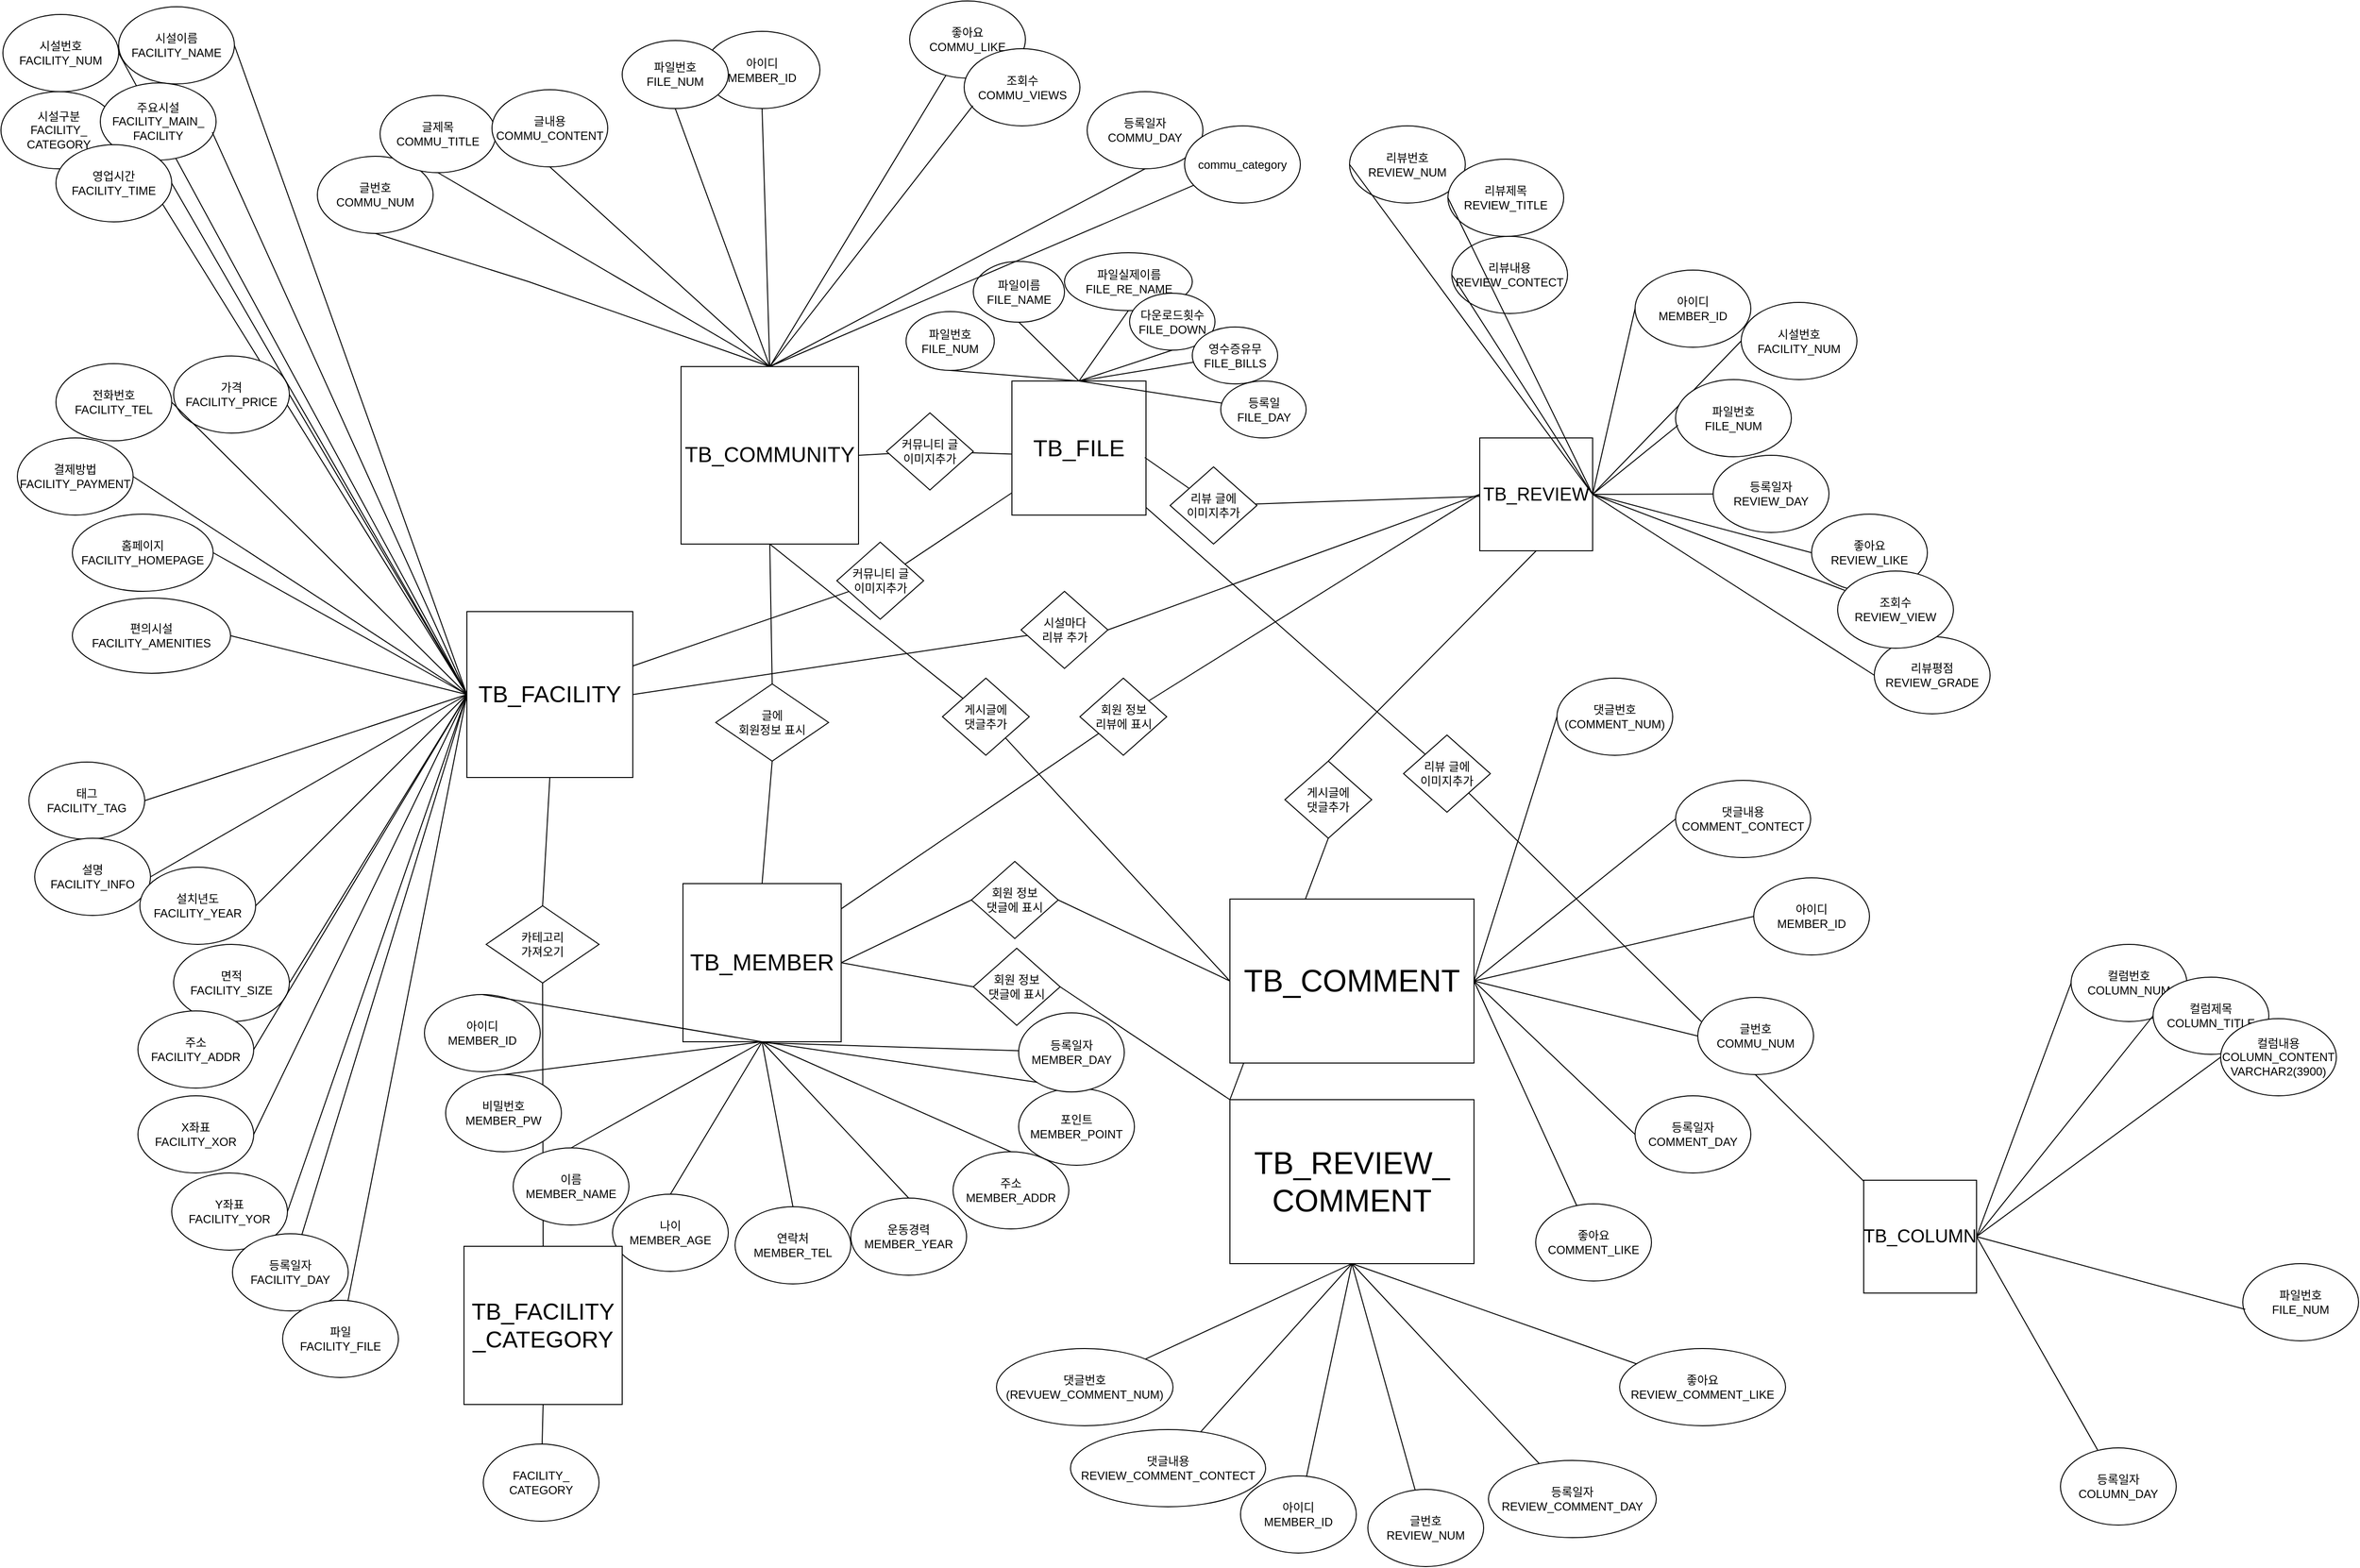 <mxfile version="21.6.6" type="github">
  <diagram id="prtHgNgQTEPvFCAcTncT" name="Page-1">
    <mxGraphModel dx="2395" dy="1837" grid="0" gridSize="10" guides="1" tooltips="1" connect="1" arrows="1" fold="1" page="0" pageScale="1" pageWidth="827" pageHeight="1169" math="0" shadow="0">
      <root>
        <mxCell id="0" />
        <mxCell id="1" parent="0" />
        <mxCell id="ZUS3yhYuRDWJd393ZeMR-37" value="" style="endArrow=none;html=1;rounded=0;exitX=1;exitY=1;exitDx=0;exitDy=0;" edge="1" parent="1" source="ZUS3yhYuRDWJd393ZeMR-35" target="ZUS3yhYuRDWJd393ZeMR-14">
          <mxGeometry width="50" height="50" relative="1" as="geometry">
            <mxPoint x="413" y="-320" as="sourcePoint" />
            <mxPoint x="777" y="-267" as="targetPoint" />
          </mxGeometry>
        </mxCell>
        <mxCell id="ZUS3yhYuRDWJd393ZeMR-9" value="" style="endArrow=none;html=1;rounded=0;exitX=0.5;exitY=0;exitDx=0;exitDy=0;entryX=0.5;entryY=1;entryDx=0;entryDy=0;" edge="1" parent="1" target="ZUS3yhYuRDWJd393ZeMR-8" source="ZUS3yhYuRDWJd393ZeMR-3">
          <mxGeometry width="50" height="50" relative="1" as="geometry">
            <mxPoint x="-441" y="150" as="sourcePoint" />
            <mxPoint x="-556" y="30" as="targetPoint" />
          </mxGeometry>
        </mxCell>
        <mxCell id="ZUS3yhYuRDWJd393ZeMR-12" value="Text" style="edgeLabel;html=1;align=center;verticalAlign=middle;resizable=0;points=[];" vertex="1" connectable="0" parent="ZUS3yhYuRDWJd393ZeMR-9">
          <mxGeometry x="-0.508" y="2" relative="1" as="geometry">
            <mxPoint y="1" as="offset" />
          </mxGeometry>
        </mxCell>
        <mxCell id="vGOoMCBMk2-ikO05M16r-1" value="시설번호&lt;br&gt;FACILITY_NUM" style="ellipse;whiteSpace=wrap;html=1;" parent="1" vertex="1">
          <mxGeometry x="-996" y="-1045" width="120" height="80" as="geometry" />
        </mxCell>
        <mxCell id="vGOoMCBMk2-ikO05M16r-2" value="&lt;font style=&quot;font-size: 24px;&quot;&gt;TB_FACILITY&lt;/font&gt;" style="whiteSpace=wrap;html=1;aspect=fixed;" parent="1" vertex="1">
          <mxGeometry x="-515" y="-426" width="172" height="172" as="geometry" />
        </mxCell>
        <mxCell id="vGOoMCBMk2-ikO05M16r-4" value="" style="endArrow=none;html=1;rounded=0;exitX=1;exitY=0.5;exitDx=0;exitDy=0;entryX=0;entryY=0.5;entryDx=0;entryDy=0;" parent="1" source="vGOoMCBMk2-ikO05M16r-1" target="vGOoMCBMk2-ikO05M16r-2" edge="1">
          <mxGeometry width="50" height="50" relative="1" as="geometry">
            <mxPoint x="-330" y="-360" as="sourcePoint" />
            <mxPoint x="-280" y="-410" as="targetPoint" />
          </mxGeometry>
        </mxCell>
        <mxCell id="vGOoMCBMk2-ikO05M16r-5" value="시설이름&lt;br&gt;FACILITY_NAME" style="ellipse;whiteSpace=wrap;html=1;" parent="1" vertex="1">
          <mxGeometry x="-876" y="-1053" width="120" height="80" as="geometry" />
        </mxCell>
        <mxCell id="vGOoMCBMk2-ikO05M16r-6" value="" style="endArrow=none;html=1;rounded=0;exitX=1;exitY=0.5;exitDx=0;exitDy=0;entryX=0;entryY=0.5;entryDx=0;entryDy=0;" parent="1" source="vGOoMCBMk2-ikO05M16r-5" target="vGOoMCBMk2-ikO05M16r-2" edge="1">
          <mxGeometry width="50" height="50" relative="1" as="geometry">
            <mxPoint x="-560" y="-185" as="sourcePoint" />
            <mxPoint x="-350" y="-205" as="targetPoint" />
          </mxGeometry>
        </mxCell>
        <mxCell id="vGOoMCBMk2-ikO05M16r-7" value="시설구분&lt;br&gt;FACILITY_&lt;br&gt;CATEGORY" style="ellipse;whiteSpace=wrap;html=1;" parent="1" vertex="1">
          <mxGeometry x="-998" y="-965" width="120" height="80" as="geometry" />
        </mxCell>
        <mxCell id="vGOoMCBMk2-ikO05M16r-8" value="" style="endArrow=none;html=1;rounded=0;exitX=1;exitY=0.5;exitDx=0;exitDy=0;entryX=0;entryY=0.5;entryDx=0;entryDy=0;" parent="1" source="vGOoMCBMk2-ikO05M16r-7" target="vGOoMCBMk2-ikO05M16r-2" edge="1">
          <mxGeometry width="50" height="50" relative="1" as="geometry">
            <mxPoint x="-550" y="-105" as="sourcePoint" />
            <mxPoint x="-350" y="-280" as="targetPoint" />
          </mxGeometry>
        </mxCell>
        <mxCell id="vGOoMCBMk2-ikO05M16r-10" value="주요시설&lt;br&gt;FACILITY_MAIN_&lt;br&gt;FACILITY" style="ellipse;whiteSpace=wrap;html=1;" parent="1" vertex="1">
          <mxGeometry x="-895" y="-974" width="120" height="80" as="geometry" />
        </mxCell>
        <mxCell id="vGOoMCBMk2-ikO05M16r-11" value="" style="endArrow=none;html=1;rounded=0;exitX=0.967;exitY=0.638;exitDx=0;exitDy=0;exitPerimeter=0;entryX=0;entryY=0.5;entryDx=0;entryDy=0;" parent="1" source="vGOoMCBMk2-ikO05M16r-10" target="vGOoMCBMk2-ikO05M16r-2" edge="1">
          <mxGeometry width="50" height="50" relative="1" as="geometry">
            <mxPoint x="-690" y="-820" as="sourcePoint" />
            <mxPoint x="-421" y="-181" as="targetPoint" />
          </mxGeometry>
        </mxCell>
        <mxCell id="vGOoMCBMk2-ikO05M16r-20" value="결제방법&lt;br&gt;FACILITY_PAYMENT" style="ellipse;whiteSpace=wrap;html=1;" parent="1" vertex="1">
          <mxGeometry x="-981" y="-606" width="120" height="80" as="geometry" />
        </mxCell>
        <mxCell id="vGOoMCBMk2-ikO05M16r-21" value="가격&lt;br&gt;FACILITY_PRICE" style="ellipse;whiteSpace=wrap;html=1;" parent="1" vertex="1">
          <mxGeometry x="-819" y="-691" width="120" height="80" as="geometry" />
        </mxCell>
        <mxCell id="vGOoMCBMk2-ikO05M16r-22" value="전화번호&lt;br&gt;FACILITY_TEL" style="ellipse;whiteSpace=wrap;html=1;" parent="1" vertex="1">
          <mxGeometry x="-941" y="-683" width="120" height="80" as="geometry" />
        </mxCell>
        <mxCell id="vGOoMCBMk2-ikO05M16r-23" value="영업시간&lt;br&gt;FACILITY_TIME" style="ellipse;whiteSpace=wrap;html=1;" parent="1" vertex="1">
          <mxGeometry x="-941" y="-910" width="120" height="80" as="geometry" />
        </mxCell>
        <mxCell id="vGOoMCBMk2-ikO05M16r-24" value="편의시설&lt;br&gt;FACILITY_AMENITIES" style="ellipse;whiteSpace=wrap;html=1;" parent="1" vertex="1">
          <mxGeometry x="-924" y="-440" width="164" height="78" as="geometry" />
        </mxCell>
        <mxCell id="vGOoMCBMk2-ikO05M16r-25" value="홈페이지&lt;br&gt;FACILITY_HOMEPAGE" style="ellipse;whiteSpace=wrap;html=1;" parent="1" vertex="1">
          <mxGeometry x="-924" y="-527" width="146" height="80" as="geometry" />
        </mxCell>
        <mxCell id="vGOoMCBMk2-ikO05M16r-26" value="태그&lt;br&gt;FACILITY_TAG" style="ellipse;whiteSpace=wrap;html=1;" parent="1" vertex="1">
          <mxGeometry x="-969" y="-270" width="120" height="80" as="geometry" />
        </mxCell>
        <mxCell id="vGOoMCBMk2-ikO05M16r-27" value="설명&lt;br&gt;FACILITY_INFO" style="ellipse;whiteSpace=wrap;html=1;" parent="1" vertex="1">
          <mxGeometry x="-963" y="-191" width="120" height="80" as="geometry" />
        </mxCell>
        <mxCell id="ZeWv8mCZg6Lv4Q8P0mIy-1" value="X좌표&lt;br&gt;FACILITY_XOR" style="ellipse;whiteSpace=wrap;html=1;" parent="1" vertex="1">
          <mxGeometry x="-856" y="76" width="120" height="80" as="geometry" />
        </mxCell>
        <mxCell id="ZeWv8mCZg6Lv4Q8P0mIy-2" value="설치년도&lt;br&gt;FACILITY_YEAR" style="ellipse;whiteSpace=wrap;html=1;" parent="1" vertex="1">
          <mxGeometry x="-854" y="-161" width="120" height="80" as="geometry" />
        </mxCell>
        <mxCell id="ZeWv8mCZg6Lv4Q8P0mIy-3" value="면적&lt;br&gt;FACILITY_SIZE" style="ellipse;whiteSpace=wrap;html=1;" parent="1" vertex="1">
          <mxGeometry x="-819" y="-81" width="120" height="80" as="geometry" />
        </mxCell>
        <mxCell id="ZeWv8mCZg6Lv4Q8P0mIy-4" value="주소&lt;br&gt;FACILITY_ADDR" style="ellipse;whiteSpace=wrap;html=1;" parent="1" vertex="1">
          <mxGeometry x="-856" y="-12" width="120" height="80" as="geometry" />
        </mxCell>
        <mxCell id="ZeWv8mCZg6Lv4Q8P0mIy-5" value="Y좌표&lt;br&gt;FACILITY_YOR" style="ellipse;whiteSpace=wrap;html=1;" parent="1" vertex="1">
          <mxGeometry x="-821" y="156" width="120" height="80" as="geometry" />
        </mxCell>
        <mxCell id="ZeWv8mCZg6Lv4Q8P0mIy-8" value="" style="endArrow=none;html=1;rounded=0;exitX=1;exitY=0.5;exitDx=0;exitDy=0;entryX=0;entryY=0.5;entryDx=0;entryDy=0;" parent="1" source="vGOoMCBMk2-ikO05M16r-20" target="vGOoMCBMk2-ikO05M16r-2" edge="1">
          <mxGeometry width="50" height="50" relative="1" as="geometry">
            <mxPoint x="-800" y="-394.5" as="sourcePoint" />
            <mxPoint x="-456" y="134.5" as="targetPoint" />
          </mxGeometry>
        </mxCell>
        <mxCell id="ZeWv8mCZg6Lv4Q8P0mIy-9" value="" style="endArrow=none;html=1;rounded=0;exitX=1;exitY=0.5;exitDx=0;exitDy=0;entryX=0;entryY=0.5;entryDx=0;entryDy=0;" parent="1" source="vGOoMCBMk2-ikO05M16r-21" target="vGOoMCBMk2-ikO05M16r-2" edge="1">
          <mxGeometry width="50" height="50" relative="1" as="geometry">
            <mxPoint x="-1060" y="-520" as="sourcePoint" />
            <mxPoint x="-720" y="120" as="targetPoint" />
          </mxGeometry>
        </mxCell>
        <mxCell id="ZeWv8mCZg6Lv4Q8P0mIy-10" value="" style="endArrow=none;html=1;rounded=0;exitX=1;exitY=0.5;exitDx=0;exitDy=0;entryX=0;entryY=0.5;entryDx=0;entryDy=0;" parent="1" source="vGOoMCBMk2-ikO05M16r-22" target="vGOoMCBMk2-ikO05M16r-2" edge="1">
          <mxGeometry width="50" height="50" relative="1" as="geometry">
            <mxPoint x="-640" y="-665" as="sourcePoint" />
            <mxPoint x="-326.04" y="-30" as="targetPoint" />
          </mxGeometry>
        </mxCell>
        <mxCell id="ZeWv8mCZg6Lv4Q8P0mIy-11" value="" style="endArrow=none;html=1;rounded=0;exitX=1;exitY=0.5;exitDx=0;exitDy=0;entryX=0;entryY=0.5;entryDx=0;entryDy=0;" parent="1" source="vGOoMCBMk2-ikO05M16r-23" target="vGOoMCBMk2-ikO05M16r-2" edge="1">
          <mxGeometry width="50" height="50" relative="1" as="geometry">
            <mxPoint x="-716.04" y="-860" as="sourcePoint" />
            <mxPoint x="-376.04" y="-30" as="targetPoint" />
          </mxGeometry>
        </mxCell>
        <mxCell id="ZeWv8mCZg6Lv4Q8P0mIy-12" value="" style="endArrow=none;html=1;rounded=0;exitX=1;exitY=0.5;exitDx=0;exitDy=0;entryX=0;entryY=0.5;entryDx=0;entryDy=0;" parent="1" source="vGOoMCBMk2-ikO05M16r-26" target="vGOoMCBMk2-ikO05M16r-2" edge="1">
          <mxGeometry width="50" height="50" relative="1" as="geometry">
            <mxPoint x="-700" y="-200" as="sourcePoint" />
            <mxPoint x="-360" y="240" as="targetPoint" />
          </mxGeometry>
        </mxCell>
        <mxCell id="ZeWv8mCZg6Lv4Q8P0mIy-13" value="" style="endArrow=none;html=1;rounded=0;exitX=1;exitY=0.5;exitDx=0;exitDy=0;entryX=0;entryY=0.5;entryDx=0;entryDy=0;" parent="1" source="vGOoMCBMk2-ikO05M16r-24" target="vGOoMCBMk2-ikO05M16r-2" edge="1">
          <mxGeometry width="50" height="50" relative="1" as="geometry">
            <mxPoint x="-680.04" y="-370.04" as="sourcePoint" />
            <mxPoint x="-336.04" y="158.96" as="targetPoint" />
          </mxGeometry>
        </mxCell>
        <mxCell id="ZeWv8mCZg6Lv4Q8P0mIy-14" value="" style="endArrow=none;html=1;rounded=0;entryX=0;entryY=0.5;entryDx=0;entryDy=0;exitX=1;exitY=0.5;exitDx=0;exitDy=0;" parent="1" source="vGOoMCBMk2-ikO05M16r-25" target="vGOoMCBMk2-ikO05M16r-2" edge="1">
          <mxGeometry width="50" height="50" relative="1" as="geometry">
            <mxPoint x="-670" y="-220" as="sourcePoint" />
            <mxPoint x="-370" y="110.0" as="targetPoint" />
          </mxGeometry>
        </mxCell>
        <mxCell id="ZeWv8mCZg6Lv4Q8P0mIy-15" value="" style="endArrow=none;html=1;rounded=0;exitX=1;exitY=0.5;exitDx=0;exitDy=0;entryX=0;entryY=0.5;entryDx=0;entryDy=0;" parent="1" source="vGOoMCBMk2-ikO05M16r-27" target="vGOoMCBMk2-ikO05M16r-2" edge="1">
          <mxGeometry width="50" height="50" relative="1" as="geometry">
            <mxPoint x="-676.04" y="-91.04" as="sourcePoint" />
            <mxPoint x="-336.04" y="158.96" as="targetPoint" />
          </mxGeometry>
        </mxCell>
        <mxCell id="ZeWv8mCZg6Lv4Q8P0mIy-16" value="" style="endArrow=none;html=1;rounded=0;exitX=1;exitY=0.5;exitDx=0;exitDy=0;entryX=0;entryY=0.5;entryDx=0;entryDy=0;" parent="1" source="ZeWv8mCZg6Lv4Q8P0mIy-2" target="vGOoMCBMk2-ikO05M16r-2" edge="1">
          <mxGeometry width="50" height="50" relative="1" as="geometry">
            <mxPoint x="-690" y="80.0" as="sourcePoint" />
            <mxPoint x="-350" y="230.0" as="targetPoint" />
          </mxGeometry>
        </mxCell>
        <mxCell id="ZeWv8mCZg6Lv4Q8P0mIy-26" value="" style="endArrow=none;html=1;rounded=0;entryX=0;entryY=0.5;entryDx=0;entryDy=0;exitX=1;exitY=0.5;exitDx=0;exitDy=0;" parent="1" source="ZeWv8mCZg6Lv4Q8P0mIy-4" target="vGOoMCBMk2-ikO05M16r-2" edge="1">
          <mxGeometry width="50" height="50" relative="1" as="geometry">
            <mxPoint x="-590" y="240" as="sourcePoint" />
            <mxPoint x="-340" y="190" as="targetPoint" />
          </mxGeometry>
        </mxCell>
        <mxCell id="ZeWv8mCZg6Lv4Q8P0mIy-27" value="" style="endArrow=none;html=1;rounded=0;exitX=1;exitY=0.5;exitDx=0;exitDy=0;entryX=0;entryY=0.5;entryDx=0;entryDy=0;" parent="1" source="ZeWv8mCZg6Lv4Q8P0mIy-1" target="vGOoMCBMk2-ikO05M16r-2" edge="1">
          <mxGeometry width="50" height="50" relative="1" as="geometry">
            <mxPoint x="-700" y="330" as="sourcePoint" />
            <mxPoint x="-360" y="180" as="targetPoint" />
          </mxGeometry>
        </mxCell>
        <mxCell id="ZeWv8mCZg6Lv4Q8P0mIy-28" value="" style="endArrow=none;html=1;rounded=0;exitX=1;exitY=0.5;exitDx=0;exitDy=0;entryX=0;entryY=0.5;entryDx=0;entryDy=0;" parent="1" source="ZeWv8mCZg6Lv4Q8P0mIy-5" target="vGOoMCBMk2-ikO05M16r-2" edge="1">
          <mxGeometry width="50" height="50" relative="1" as="geometry">
            <mxPoint x="-670" y="420" as="sourcePoint" />
            <mxPoint x="-330" y="170" as="targetPoint" />
          </mxGeometry>
        </mxCell>
        <mxCell id="ZeWv8mCZg6Lv4Q8P0mIy-29" value="" style="endArrow=none;html=1;rounded=0;entryX=0;entryY=0.5;entryDx=0;entryDy=0;" parent="1" source="0XN0bGpw1SQbyP5nLZHO-1" target="vGOoMCBMk2-ikO05M16r-2" edge="1">
          <mxGeometry width="50" height="50" relative="1" as="geometry">
            <mxPoint x="-657.0" y="256" as="sourcePoint" />
            <mxPoint x="-340" y="-280" as="targetPoint" />
          </mxGeometry>
        </mxCell>
        <mxCell id="ZeWv8mCZg6Lv4Q8P0mIy-30" value="" style="endArrow=none;html=1;rounded=0;exitX=1;exitY=0.5;exitDx=0;exitDy=0;entryX=0;entryY=0.5;entryDx=0;entryDy=0;" parent="1" source="ZeWv8mCZg6Lv4Q8P0mIy-3" target="vGOoMCBMk2-ikO05M16r-2" edge="1">
          <mxGeometry width="50" height="50" relative="1" as="geometry">
            <mxPoint x="-690" y="150" as="sourcePoint" />
            <mxPoint x="-330" y="150" as="targetPoint" />
          </mxGeometry>
        </mxCell>
        <mxCell id="ZeWv8mCZg6Lv4Q8P0mIy-36" value="&lt;font style=&quot;font-size: 19px;&quot;&gt;TB_REVIEW&lt;/font&gt;" style="whiteSpace=wrap;html=1;aspect=fixed;" parent="1" vertex="1">
          <mxGeometry x="535" y="-606" width="117" height="117" as="geometry" />
        </mxCell>
        <mxCell id="ZeWv8mCZg6Lv4Q8P0mIy-82" value="리뷰번호&lt;br&gt;REVIEW_NUM" style="ellipse;whiteSpace=wrap;html=1;" parent="1" vertex="1">
          <mxGeometry x="400" y="-929.5" width="120" height="80" as="geometry" />
        </mxCell>
        <mxCell id="ZeWv8mCZg6Lv4Q8P0mIy-83" value="시설번호&lt;br&gt;FACILITY_NUM" style="ellipse;whiteSpace=wrap;html=1;" parent="1" vertex="1">
          <mxGeometry x="806" y="-746.5" width="120" height="80" as="geometry" />
        </mxCell>
        <mxCell id="ZeWv8mCZg6Lv4Q8P0mIy-84" value="리뷰제목&lt;br&gt;REVIEW_TITLE" style="ellipse;whiteSpace=wrap;html=1;" parent="1" vertex="1">
          <mxGeometry x="502" y="-895" width="120" height="80" as="geometry" />
        </mxCell>
        <mxCell id="ZeWv8mCZg6Lv4Q8P0mIy-85" value="리뷰내용&lt;br&gt;REVIEW_CONTECT" style="ellipse;whiteSpace=wrap;html=1;" parent="1" vertex="1">
          <mxGeometry x="506" y="-815" width="120" height="80" as="geometry" />
        </mxCell>
        <mxCell id="ZeWv8mCZg6Lv4Q8P0mIy-86" value="아이디&lt;br&gt;MEMBER_ID" style="ellipse;whiteSpace=wrap;html=1;" parent="1" vertex="1">
          <mxGeometry x="696" y="-780" width="120" height="80" as="geometry" />
        </mxCell>
        <mxCell id="ZeWv8mCZg6Lv4Q8P0mIy-88" value="" style="endArrow=none;html=1;rounded=0;entryX=0;entryY=0.5;entryDx=0;entryDy=0;exitX=1;exitY=0.5;exitDx=0;exitDy=0;" parent="1" source="ZeWv8mCZg6Lv4Q8P0mIy-36" target="ZeWv8mCZg6Lv4Q8P0mIy-82" edge="1">
          <mxGeometry width="50" height="50" relative="1" as="geometry">
            <mxPoint x="30" y="-100" as="sourcePoint" />
            <mxPoint x="80" y="-150" as="targetPoint" />
          </mxGeometry>
        </mxCell>
        <mxCell id="ZeWv8mCZg6Lv4Q8P0mIy-89" value="" style="endArrow=none;html=1;rounded=0;entryX=0;entryY=0.5;entryDx=0;entryDy=0;exitX=1;exitY=0.5;exitDx=0;exitDy=0;" parent="1" source="ZeWv8mCZg6Lv4Q8P0mIy-36" target="ZeWv8mCZg6Lv4Q8P0mIy-83" edge="1">
          <mxGeometry width="50" height="50" relative="1" as="geometry">
            <mxPoint x="100" y="-160" as="sourcePoint" />
            <mxPoint x="150" y="-210" as="targetPoint" />
          </mxGeometry>
        </mxCell>
        <mxCell id="ZeWv8mCZg6Lv4Q8P0mIy-90" value="" style="endArrow=none;html=1;rounded=0;entryX=0;entryY=0.5;entryDx=0;entryDy=0;exitX=1;exitY=0.5;exitDx=0;exitDy=0;" parent="1" source="ZeWv8mCZg6Lv4Q8P0mIy-36" target="ZeWv8mCZg6Lv4Q8P0mIy-84" edge="1">
          <mxGeometry width="50" height="50" relative="1" as="geometry">
            <mxPoint x="170" y="-90" as="sourcePoint" />
            <mxPoint x="220" y="-140" as="targetPoint" />
          </mxGeometry>
        </mxCell>
        <mxCell id="ZeWv8mCZg6Lv4Q8P0mIy-91" value="" style="endArrow=none;html=1;rounded=0;exitX=1;exitY=0.5;exitDx=0;exitDy=0;entryX=0;entryY=0.5;entryDx=0;entryDy=0;" parent="1" source="ZeWv8mCZg6Lv4Q8P0mIy-36" target="ZeWv8mCZg6Lv4Q8P0mIy-85" edge="1">
          <mxGeometry width="50" height="50" relative="1" as="geometry">
            <mxPoint x="200" y="-350" as="sourcePoint" />
            <mxPoint x="250" y="-400" as="targetPoint" />
          </mxGeometry>
        </mxCell>
        <mxCell id="ZeWv8mCZg6Lv4Q8P0mIy-94" value="" style="endArrow=none;html=1;rounded=0;entryX=0;entryY=0.5;entryDx=0;entryDy=0;exitX=1;exitY=0.5;exitDx=0;exitDy=0;" parent="1" source="ZeWv8mCZg6Lv4Q8P0mIy-36" target="ZeWv8mCZg6Lv4Q8P0mIy-86" edge="1">
          <mxGeometry width="50" height="50" relative="1" as="geometry">
            <mxPoint x="130" y="-160" as="sourcePoint" />
            <mxPoint x="310" y="-490" as="targetPoint" />
          </mxGeometry>
        </mxCell>
        <mxCell id="ZeWv8mCZg6Lv4Q8P0mIy-95" value="&lt;font style=&quot;font-size: 24px;&quot;&gt;TB_MEMBER&lt;/font&gt;" style="whiteSpace=wrap;html=1;aspect=fixed;" parent="1" vertex="1">
          <mxGeometry x="-291" y="-144" width="164" height="164" as="geometry" />
        </mxCell>
        <mxCell id="ZeWv8mCZg6Lv4Q8P0mIy-97" value="아이디&lt;br&gt;MEMBER_ID" style="ellipse;whiteSpace=wrap;html=1;" parent="1" vertex="1">
          <mxGeometry x="-559" y="-29" width="120" height="80" as="geometry" />
        </mxCell>
        <mxCell id="ZeWv8mCZg6Lv4Q8P0mIy-98" value="" style="endArrow=none;html=1;rounded=0;entryX=0.5;entryY=1;entryDx=0;entryDy=0;exitX=0.5;exitY=0;exitDx=0;exitDy=0;" parent="1" source="ZeWv8mCZg6Lv4Q8P0mIy-97" target="ZeWv8mCZg6Lv4Q8P0mIy-95" edge="1">
          <mxGeometry width="50" height="50" relative="1" as="geometry">
            <mxPoint x="-210" y="50" as="sourcePoint" />
            <mxPoint x="-160" as="targetPoint" />
          </mxGeometry>
        </mxCell>
        <mxCell id="ZeWv8mCZg6Lv4Q8P0mIy-99" value="비밀번호&lt;br&gt;MEMBER_PW" style="ellipse;whiteSpace=wrap;html=1;" parent="1" vertex="1">
          <mxGeometry x="-537" y="54" width="120" height="80" as="geometry" />
        </mxCell>
        <mxCell id="ZeWv8mCZg6Lv4Q8P0mIy-100" value="" style="endArrow=none;html=1;rounded=0;exitX=0.5;exitY=0;exitDx=0;exitDy=0;entryX=0.5;entryY=1;entryDx=0;entryDy=0;" parent="1" source="ZeWv8mCZg6Lv4Q8P0mIy-99" target="ZeWv8mCZg6Lv4Q8P0mIy-95" edge="1">
          <mxGeometry width="50" height="50" relative="1" as="geometry">
            <mxPoint x="-160" y="100" as="sourcePoint" />
            <mxPoint x="-100" y="-40" as="targetPoint" />
          </mxGeometry>
        </mxCell>
        <mxCell id="ZeWv8mCZg6Lv4Q8P0mIy-101" value="이름&lt;br&gt;MEMBER_NAME" style="ellipse;whiteSpace=wrap;html=1;" parent="1" vertex="1">
          <mxGeometry x="-467" y="130" width="120" height="80" as="geometry" />
        </mxCell>
        <mxCell id="ZeWv8mCZg6Lv4Q8P0mIy-102" value="나이&lt;br&gt;MEMBER_AGE" style="ellipse;whiteSpace=wrap;html=1;" parent="1" vertex="1">
          <mxGeometry x="-364" y="178" width="120" height="80" as="geometry" />
        </mxCell>
        <mxCell id="ZeWv8mCZg6Lv4Q8P0mIy-103" value="연락처&lt;br&gt;MEMBER_TEL" style="ellipse;whiteSpace=wrap;html=1;" parent="1" vertex="1">
          <mxGeometry x="-237" y="191" width="120" height="80" as="geometry" />
        </mxCell>
        <mxCell id="ZeWv8mCZg6Lv4Q8P0mIy-104" value="운동경력&lt;br&gt;MEMBER_YEAR" style="ellipse;whiteSpace=wrap;html=1;" parent="1" vertex="1">
          <mxGeometry x="-117" y="182" width="120" height="80" as="geometry" />
        </mxCell>
        <mxCell id="ZeWv8mCZg6Lv4Q8P0mIy-105" value="주소&lt;br&gt;MEMBER_ADDR" style="ellipse;whiteSpace=wrap;html=1;" parent="1" vertex="1">
          <mxGeometry x="-11" y="134" width="120" height="80" as="geometry" />
        </mxCell>
        <mxCell id="ZeWv8mCZg6Lv4Q8P0mIy-106" value="포인트&lt;br&gt;MEMBER_POINT" style="ellipse;whiteSpace=wrap;html=1;" parent="1" vertex="1">
          <mxGeometry x="57" y="68" width="120" height="80" as="geometry" />
        </mxCell>
        <mxCell id="ZeWv8mCZg6Lv4Q8P0mIy-107" value="" style="endArrow=none;html=1;rounded=0;entryX=0.5;entryY=1;entryDx=0;entryDy=0;exitX=0.5;exitY=0;exitDx=0;exitDy=0;" parent="1" source="ZeWv8mCZg6Lv4Q8P0mIy-101" target="ZeWv8mCZg6Lv4Q8P0mIy-95" edge="1">
          <mxGeometry width="50" height="50" relative="1" as="geometry">
            <mxPoint x="-180" y="370" as="sourcePoint" />
            <mxPoint x="-130" y="320" as="targetPoint" />
          </mxGeometry>
        </mxCell>
        <mxCell id="ZeWv8mCZg6Lv4Q8P0mIy-108" value="" style="endArrow=none;html=1;rounded=0;entryX=0.5;entryY=1;entryDx=0;entryDy=0;exitX=0.5;exitY=0;exitDx=0;exitDy=0;" parent="1" source="ZeWv8mCZg6Lv4Q8P0mIy-102" target="ZeWv8mCZg6Lv4Q8P0mIy-95" edge="1">
          <mxGeometry width="50" height="50" relative="1" as="geometry">
            <mxPoint x="-160" y="370" as="sourcePoint" />
            <mxPoint x="-110" y="320" as="targetPoint" />
          </mxGeometry>
        </mxCell>
        <mxCell id="ZeWv8mCZg6Lv4Q8P0mIy-109" value="" style="endArrow=none;html=1;rounded=0;entryX=0.5;entryY=1;entryDx=0;entryDy=0;exitX=0.5;exitY=0;exitDx=0;exitDy=0;" parent="1" source="ZeWv8mCZg6Lv4Q8P0mIy-103" target="ZeWv8mCZg6Lv4Q8P0mIy-95" edge="1">
          <mxGeometry width="50" height="50" relative="1" as="geometry">
            <mxPoint x="50" y="50" as="sourcePoint" />
            <mxPoint x="400" y="-90" as="targetPoint" />
          </mxGeometry>
        </mxCell>
        <mxCell id="ZeWv8mCZg6Lv4Q8P0mIy-110" value="" style="endArrow=none;html=1;rounded=0;exitX=0.5;exitY=0;exitDx=0;exitDy=0;entryX=0.5;entryY=1;entryDx=0;entryDy=0;" parent="1" source="ZeWv8mCZg6Lv4Q8P0mIy-104" target="ZeWv8mCZg6Lv4Q8P0mIy-95" edge="1">
          <mxGeometry width="50" height="50" relative="1" as="geometry">
            <mxPoint x="180" y="50" as="sourcePoint" />
            <mxPoint x="400" y="-90" as="targetPoint" />
          </mxGeometry>
        </mxCell>
        <mxCell id="ZeWv8mCZg6Lv4Q8P0mIy-111" value="" style="endArrow=none;html=1;rounded=0;entryX=0.5;entryY=1;entryDx=0;entryDy=0;exitX=0.5;exitY=0;exitDx=0;exitDy=0;" parent="1" source="ZeWv8mCZg6Lv4Q8P0mIy-105" target="ZeWv8mCZg6Lv4Q8P0mIy-95" edge="1">
          <mxGeometry width="50" height="50" relative="1" as="geometry">
            <mxPoint x="310" y="100" as="sourcePoint" />
            <mxPoint x="390" y="-40" as="targetPoint" />
          </mxGeometry>
        </mxCell>
        <mxCell id="ZeWv8mCZg6Lv4Q8P0mIy-112" value="" style="endArrow=none;html=1;rounded=0;entryX=0.5;entryY=1;entryDx=0;entryDy=0;exitX=0.5;exitY=0;exitDx=0;exitDy=0;" parent="1" source="ZeWv8mCZg6Lv4Q8P0mIy-106" target="ZeWv8mCZg6Lv4Q8P0mIy-95" edge="1">
          <mxGeometry width="50" height="50" relative="1" as="geometry">
            <mxPoint x="450" y="50" as="sourcePoint" />
            <mxPoint x="400" y="-90" as="targetPoint" />
          </mxGeometry>
        </mxCell>
        <mxCell id="ZeWv8mCZg6Lv4Q8P0mIy-114" value="&lt;font style=&quot;font-size: 22px;&quot;&gt;TB_COMMUNITY&lt;/font&gt;" style="whiteSpace=wrap;html=1;aspect=fixed;" parent="1" vertex="1">
          <mxGeometry x="-293" y="-680" width="184" height="184" as="geometry" />
        </mxCell>
        <mxCell id="ZeWv8mCZg6Lv4Q8P0mIy-115" value="글번호&lt;br&gt;COMMU_NUM" style="ellipse;whiteSpace=wrap;html=1;" parent="1" vertex="1">
          <mxGeometry x="-670" y="-898" width="120" height="80" as="geometry" />
        </mxCell>
        <mxCell id="ZeWv8mCZg6Lv4Q8P0mIy-116" value="글제목&lt;br&gt;COMMU_TITLE" style="ellipse;whiteSpace=wrap;html=1;" parent="1" vertex="1">
          <mxGeometry x="-605" y="-961" width="120" height="80" as="geometry" />
        </mxCell>
        <mxCell id="ZeWv8mCZg6Lv4Q8P0mIy-117" value="글내용&lt;br&gt;COMMU_CONTENT" style="ellipse;whiteSpace=wrap;html=1;" parent="1" vertex="1">
          <mxGeometry x="-489" y="-967" width="120" height="80" as="geometry" />
        </mxCell>
        <mxCell id="ZeWv8mCZg6Lv4Q8P0mIy-118" value="등록일자&lt;br&gt;COMMU_DAY" style="ellipse;whiteSpace=wrap;html=1;" parent="1" vertex="1">
          <mxGeometry x="128" y="-965" width="120" height="80" as="geometry" />
        </mxCell>
        <mxCell id="ZeWv8mCZg6Lv4Q8P0mIy-119" value="아이디&lt;br&gt;MEMBER_ID" style="ellipse;whiteSpace=wrap;html=1;" parent="1" vertex="1">
          <mxGeometry x="-269" y="-1027.5" width="120" height="80" as="geometry" />
        </mxCell>
        <mxCell id="ZeWv8mCZg6Lv4Q8P0mIy-121" value="" style="endArrow=none;html=1;rounded=0;entryX=0.5;entryY=0;entryDx=0;entryDy=0;exitX=0.5;exitY=1;exitDx=0;exitDy=0;" parent="1" source="ZeWv8mCZg6Lv4Q8P0mIy-115" target="ZeWv8mCZg6Lv4Q8P0mIy-114" edge="1">
          <mxGeometry width="50" height="50" relative="1" as="geometry">
            <mxPoint x="-270" y="-470" as="sourcePoint" />
            <mxPoint x="-220" y="-520" as="targetPoint" />
            <Array as="points">
              <mxPoint x="-451" y="-768" />
            </Array>
          </mxGeometry>
        </mxCell>
        <mxCell id="ZeWv8mCZg6Lv4Q8P0mIy-122" value="" style="endArrow=none;html=1;rounded=0;entryX=0.5;entryY=0;entryDx=0;entryDy=0;exitX=0.5;exitY=1;exitDx=0;exitDy=0;" parent="1" source="ZeWv8mCZg6Lv4Q8P0mIy-116" target="ZeWv8mCZg6Lv4Q8P0mIy-114" edge="1">
          <mxGeometry width="50" height="50" relative="1" as="geometry">
            <mxPoint x="-300" y="-450" as="sourcePoint" />
            <mxPoint x="-250" y="-500" as="targetPoint" />
          </mxGeometry>
        </mxCell>
        <mxCell id="ZeWv8mCZg6Lv4Q8P0mIy-123" value="" style="endArrow=none;html=1;rounded=0;exitX=0.5;exitY=1;exitDx=0;exitDy=0;entryX=0.5;entryY=0;entryDx=0;entryDy=0;" parent="1" source="ZeWv8mCZg6Lv4Q8P0mIy-117" target="ZeWv8mCZg6Lv4Q8P0mIy-114" edge="1">
          <mxGeometry width="50" height="50" relative="1" as="geometry">
            <mxPoint x="-110" y="-510" as="sourcePoint" />
            <mxPoint x="-60" y="-560" as="targetPoint" />
          </mxGeometry>
        </mxCell>
        <mxCell id="ZeWv8mCZg6Lv4Q8P0mIy-124" value="" style="endArrow=none;html=1;rounded=0;entryX=0.5;entryY=1;entryDx=0;entryDy=0;exitX=0.5;exitY=0;exitDx=0;exitDy=0;" parent="1" source="ZeWv8mCZg6Lv4Q8P0mIy-114" target="ZeWv8mCZg6Lv4Q8P0mIy-118" edge="1">
          <mxGeometry width="50" height="50" relative="1" as="geometry">
            <mxPoint x="-270" y="-810" as="sourcePoint" />
            <mxPoint x="25" y="-720" as="targetPoint" />
          </mxGeometry>
        </mxCell>
        <mxCell id="ZeWv8mCZg6Lv4Q8P0mIy-125" value="" style="endArrow=none;html=1;rounded=0;entryX=0.5;entryY=1;entryDx=0;entryDy=0;exitX=0.5;exitY=0;exitDx=0;exitDy=0;" parent="1" source="ZeWv8mCZg6Lv4Q8P0mIy-114" target="ZeWv8mCZg6Lv4Q8P0mIy-119" edge="1">
          <mxGeometry width="50" height="50" relative="1" as="geometry">
            <mxPoint x="-140" y="-810" as="sourcePoint" />
            <mxPoint x="25" y="-720" as="targetPoint" />
          </mxGeometry>
        </mxCell>
        <mxCell id="kVw5c4QJEjsjnRAmu5jp-2" value="시설마다&lt;br&gt;리뷰 추가" style="rhombus;whiteSpace=wrap;html=1;" parent="1" vertex="1">
          <mxGeometry x="59.5" y="-447" width="90" height="80" as="geometry" />
        </mxCell>
        <mxCell id="kVw5c4QJEjsjnRAmu5jp-3" value="" style="endArrow=none;html=1;rounded=0;exitX=1;exitY=0.5;exitDx=0;exitDy=0;" parent="1" source="vGOoMCBMk2-ikO05M16r-2" target="kVw5c4QJEjsjnRAmu5jp-2" edge="1">
          <mxGeometry width="50" height="50" relative="1" as="geometry">
            <mxPoint x="-378" y="-303" as="sourcePoint" />
            <mxPoint x="-328" y="-353" as="targetPoint" />
          </mxGeometry>
        </mxCell>
        <mxCell id="kVw5c4QJEjsjnRAmu5jp-4" value="" style="endArrow=none;html=1;rounded=0;exitX=1;exitY=0.5;exitDx=0;exitDy=0;entryX=0;entryY=0.5;entryDx=0;entryDy=0;" parent="1" source="kVw5c4QJEjsjnRAmu5jp-2" target="ZeWv8mCZg6Lv4Q8P0mIy-36" edge="1">
          <mxGeometry width="50" height="50" relative="1" as="geometry">
            <mxPoint x="-132" y="-307" as="sourcePoint" />
            <mxPoint x="26" y="-307" as="targetPoint" />
          </mxGeometry>
        </mxCell>
        <mxCell id="kVw5c4QJEjsjnRAmu5jp-6" value="회원 정보&lt;br&gt;리뷰에 표시" style="rhombus;whiteSpace=wrap;html=1;" parent="1" vertex="1">
          <mxGeometry x="120.5" y="-357" width="90" height="80" as="geometry" />
        </mxCell>
        <mxCell id="kVw5c4QJEjsjnRAmu5jp-8" value="" style="endArrow=none;html=1;rounded=0;entryX=0;entryY=0.5;entryDx=0;entryDy=0;" parent="1" source="kVw5c4QJEjsjnRAmu5jp-6" target="ZeWv8mCZg6Lv4Q8P0mIy-36" edge="1">
          <mxGeometry width="50" height="50" relative="1" as="geometry">
            <mxPoint x="-8" y="-242" as="sourcePoint" />
            <mxPoint x="190" y="-371" as="targetPoint" />
          </mxGeometry>
        </mxCell>
        <mxCell id="kVw5c4QJEjsjnRAmu5jp-14" value="" style="endArrow=none;html=1;rounded=0;" parent="1" source="ZeWv8mCZg6Lv4Q8P0mIy-95" target="kVw5c4QJEjsjnRAmu5jp-6" edge="1">
          <mxGeometry width="50" height="50" relative="1" as="geometry">
            <mxPoint x="-161" y="-177" as="sourcePoint" />
            <mxPoint x="-1" y="-294" as="targetPoint" />
          </mxGeometry>
        </mxCell>
        <mxCell id="kVw5c4QJEjsjnRAmu5jp-15" value="글에&lt;br&gt;회원정보 표시" style="rhombus;whiteSpace=wrap;html=1;" parent="1" vertex="1">
          <mxGeometry x="-257" y="-351" width="117" height="80" as="geometry" />
        </mxCell>
        <mxCell id="kVw5c4QJEjsjnRAmu5jp-16" value="" style="endArrow=none;html=1;rounded=0;exitX=0.5;exitY=0;exitDx=0;exitDy=0;entryX=0.5;entryY=1;entryDx=0;entryDy=0;" parent="1" source="ZeWv8mCZg6Lv4Q8P0mIy-95" target="kVw5c4QJEjsjnRAmu5jp-15" edge="1">
          <mxGeometry width="50" height="50" relative="1" as="geometry">
            <mxPoint x="-374" y="-220" as="sourcePoint" />
            <mxPoint x="-324" y="-264" as="targetPoint" />
          </mxGeometry>
        </mxCell>
        <mxCell id="kVw5c4QJEjsjnRAmu5jp-17" value="" style="endArrow=none;html=1;rounded=0;exitX=0.5;exitY=0;exitDx=0;exitDy=0;entryX=0.5;entryY=1;entryDx=0;entryDy=0;" parent="1" source="kVw5c4QJEjsjnRAmu5jp-15" target="ZeWv8mCZg6Lv4Q8P0mIy-114" edge="1">
          <mxGeometry width="50" height="50" relative="1" as="geometry">
            <mxPoint x="-128" y="-218" as="sourcePoint" />
            <mxPoint x="127" y="-277" as="targetPoint" />
          </mxGeometry>
        </mxCell>
        <mxCell id="kVw5c4QJEjsjnRAmu5jp-18" value="회원 정보&lt;br&gt;댓글에 표시" style="rhombus;whiteSpace=wrap;html=1;" parent="1" vertex="1">
          <mxGeometry x="8" y="-167" width="90" height="80" as="geometry" />
        </mxCell>
        <mxCell id="kVw5c4QJEjsjnRAmu5jp-19" value="" style="endArrow=none;html=1;rounded=0;exitX=1;exitY=0.5;exitDx=0;exitDy=0;entryX=0;entryY=0.5;entryDx=0;entryDy=0;" parent="1" source="kVw5c4QJEjsjnRAmu5jp-18" target="ZeWv8mCZg6Lv4Q8P0mIy-32" edge="1">
          <mxGeometry width="50" height="50" relative="1" as="geometry">
            <mxPoint x="5" y="24" as="sourcePoint" />
            <mxPoint x="367" y="-305" as="targetPoint" />
          </mxGeometry>
        </mxCell>
        <mxCell id="kVw5c4QJEjsjnRAmu5jp-20" value="" style="endArrow=none;html=1;rounded=0;entryX=0;entryY=0.5;entryDx=0;entryDy=0;exitX=1;exitY=0.5;exitDx=0;exitDy=0;" parent="1" source="ZeWv8mCZg6Lv4Q8P0mIy-95" target="kVw5c4QJEjsjnRAmu5jp-18" edge="1">
          <mxGeometry width="50" height="50" relative="1" as="geometry">
            <mxPoint x="-107" y="103" as="sourcePoint" />
            <mxPoint x="12" y="-28" as="targetPoint" />
          </mxGeometry>
        </mxCell>
        <mxCell id="kVw5c4QJEjsjnRAmu5jp-21" value="게시글에&lt;br&gt;댓글추가" style="rhombus;whiteSpace=wrap;html=1;" parent="1" vertex="1">
          <mxGeometry x="-22" y="-357" width="90" height="80" as="geometry" />
        </mxCell>
        <mxCell id="kVw5c4QJEjsjnRAmu5jp-22" value="" style="endArrow=none;html=1;rounded=0;entryX=0;entryY=0.5;entryDx=0;entryDy=0;" parent="1" source="kVw5c4QJEjsjnRAmu5jp-21" target="ZeWv8mCZg6Lv4Q8P0mIy-32" edge="1">
          <mxGeometry width="50" height="50" relative="1" as="geometry">
            <mxPoint x="18" y="-110" as="sourcePoint" />
            <mxPoint x="127" y="-314" as="targetPoint" />
          </mxGeometry>
        </mxCell>
        <mxCell id="kVw5c4QJEjsjnRAmu5jp-23" value="" style="endArrow=none;html=1;rounded=0;exitX=0.5;exitY=1;exitDx=0;exitDy=0;" parent="1" source="ZeWv8mCZg6Lv4Q8P0mIy-114" target="kVw5c4QJEjsjnRAmu5jp-21" edge="1">
          <mxGeometry width="50" height="50" relative="1" as="geometry">
            <mxPoint x="-375" y="-415" as="sourcePoint" />
            <mxPoint x="25" y="-162" as="targetPoint" />
          </mxGeometry>
        </mxCell>
        <mxCell id="fensZFZWC3kl40g_37vL-1" value="댓글번호&lt;br&gt;(COMMENT_NUM)" style="ellipse;whiteSpace=wrap;html=1;" parent="1" vertex="1">
          <mxGeometry x="615" y="-357" width="120" height="80" as="geometry" />
        </mxCell>
        <mxCell id="fensZFZWC3kl40g_37vL-3" value="" style="endArrow=none;html=1;rounded=0;exitX=1;exitY=0.5;exitDx=0;exitDy=0;entryX=0;entryY=0.5;entryDx=0;entryDy=0;" parent="1" source="ZeWv8mCZg6Lv4Q8P0mIy-32" target="fensZFZWC3kl40g_37vL-1" edge="1">
          <mxGeometry width="50" height="50" relative="1" as="geometry">
            <mxPoint x="392" y="-185" as="sourcePoint" />
            <mxPoint x="442" y="-235" as="targetPoint" />
          </mxGeometry>
        </mxCell>
        <mxCell id="fensZFZWC3kl40g_37vL-5" value="댓글내용&lt;br&gt;COMMENT_CONTECT" style="ellipse;whiteSpace=wrap;html=1;" parent="1" vertex="1">
          <mxGeometry x="738" y="-251" width="140" height="80" as="geometry" />
        </mxCell>
        <mxCell id="fensZFZWC3kl40g_37vL-6" value="등록일자&lt;br&gt;COMMENT_DAY" style="ellipse;whiteSpace=wrap;html=1;" parent="1" vertex="1">
          <mxGeometry x="696" y="76" width="120" height="80" as="geometry" />
        </mxCell>
        <mxCell id="fensZFZWC3kl40g_37vL-7" value="아이디&lt;br&gt;MEMBER_ID" style="ellipse;whiteSpace=wrap;html=1;" parent="1" vertex="1">
          <mxGeometry x="819" y="-150" width="120" height="80" as="geometry" />
        </mxCell>
        <mxCell id="fensZFZWC3kl40g_37vL-9" value="" style="endArrow=none;html=1;rounded=0;exitX=1;exitY=0.5;exitDx=0;exitDy=0;entryX=0;entryY=0.5;entryDx=0;entryDy=0;" parent="1" source="ZeWv8mCZg6Lv4Q8P0mIy-32" target="fensZFZWC3kl40g_37vL-5" edge="1">
          <mxGeometry width="50" height="50" relative="1" as="geometry">
            <mxPoint x="345" y="-87" as="sourcePoint" />
            <mxPoint x="683" y="-242" as="targetPoint" />
          </mxGeometry>
        </mxCell>
        <mxCell id="fensZFZWC3kl40g_37vL-10" value="" style="endArrow=none;html=1;rounded=0;entryX=0;entryY=0.5;entryDx=0;entryDy=0;exitX=1;exitY=0.5;exitDx=0;exitDy=0;" parent="1" source="ZeWv8mCZg6Lv4Q8P0mIy-32" target="fensZFZWC3kl40g_37vL-6" edge="1">
          <mxGeometry width="50" height="50" relative="1" as="geometry">
            <mxPoint x="345" y="-87" as="sourcePoint" />
            <mxPoint x="683" y="-155" as="targetPoint" />
          </mxGeometry>
        </mxCell>
        <mxCell id="fensZFZWC3kl40g_37vL-11" value="" style="endArrow=none;html=1;rounded=0;entryX=0;entryY=0.5;entryDx=0;entryDy=0;exitX=1;exitY=0.5;exitDx=0;exitDy=0;" parent="1" source="ZeWv8mCZg6Lv4Q8P0mIy-32" target="fensZFZWC3kl40g_37vL-7" edge="1">
          <mxGeometry width="50" height="50" relative="1" as="geometry">
            <mxPoint x="343" y="22" as="sourcePoint" />
            <mxPoint x="681" y="-46" as="targetPoint" />
          </mxGeometry>
        </mxCell>
        <mxCell id="fqmWYTtrZk_v-npSEMXv-1" value="글번호&lt;br&gt;COMMU_NUM" style="ellipse;whiteSpace=wrap;html=1;" parent="1" vertex="1">
          <mxGeometry x="761" y="-26" width="120" height="80" as="geometry" />
        </mxCell>
        <mxCell id="fqmWYTtrZk_v-npSEMXv-2" value="" style="endArrow=none;html=1;rounded=0;entryX=0;entryY=0.5;entryDx=0;entryDy=0;exitX=1;exitY=0.5;exitDx=0;exitDy=0;" parent="1" source="ZeWv8mCZg6Lv4Q8P0mIy-32" target="fqmWYTtrZk_v-npSEMXv-1" edge="1">
          <mxGeometry width="50" height="50" relative="1" as="geometry">
            <mxPoint x="322" y="-126" as="sourcePoint" />
            <mxPoint x="660" y="73" as="targetPoint" />
          </mxGeometry>
        </mxCell>
        <mxCell id="s3L-ne_ulO0HwT5f8NQK-1" value="&lt;font style=&quot;font-size: 24px;&quot;&gt;TB_FILE&lt;/font&gt;" style="whiteSpace=wrap;html=1;aspect=fixed;" parent="1" vertex="1">
          <mxGeometry x="50" y="-665" width="139" height="139" as="geometry" />
        </mxCell>
        <mxCell id="s3L-ne_ulO0HwT5f8NQK-2" value="파일번호&lt;br&gt;FILE_NUM" style="ellipse;whiteSpace=wrap;html=1;" parent="1" vertex="1">
          <mxGeometry x="-59.75" y="-737" width="91.5" height="61" as="geometry" />
        </mxCell>
        <mxCell id="s3L-ne_ulO0HwT5f8NQK-3" value="파일이름&lt;br&gt;FILE_NAME" style="ellipse;whiteSpace=wrap;html=1;" parent="1" vertex="1">
          <mxGeometry x="10" y="-789" width="94.5" height="63" as="geometry" />
        </mxCell>
        <mxCell id="s3L-ne_ulO0HwT5f8NQK-4" value="파일실제이름&lt;br&gt;FILE_RE_NAME" style="ellipse;whiteSpace=wrap;html=1;" parent="1" vertex="1">
          <mxGeometry x="104.5" y="-798" width="132.5" height="60" as="geometry" />
        </mxCell>
        <mxCell id="s3L-ne_ulO0HwT5f8NQK-5" value="다운로드횟수&lt;br&gt;FILE_DOWN" style="ellipse;whiteSpace=wrap;html=1;" parent="1" vertex="1">
          <mxGeometry x="172" y="-756" width="88.5" height="59" as="geometry" />
        </mxCell>
        <mxCell id="s3L-ne_ulO0HwT5f8NQK-6" value="" style="endArrow=none;html=1;rounded=0;entryX=0.5;entryY=1;entryDx=0;entryDy=0;exitX=0.5;exitY=0;exitDx=0;exitDy=0;" parent="1" source="s3L-ne_ulO0HwT5f8NQK-1" target="s3L-ne_ulO0HwT5f8NQK-2" edge="1">
          <mxGeometry width="50" height="50" relative="1" as="geometry">
            <mxPoint x="-280" y="-723" as="sourcePoint" />
            <mxPoint x="18" y="-794" as="targetPoint" />
          </mxGeometry>
        </mxCell>
        <mxCell id="s3L-ne_ulO0HwT5f8NQK-7" value="" style="endArrow=none;html=1;rounded=0;entryX=0.5;entryY=1;entryDx=0;entryDy=0;exitX=0.5;exitY=0;exitDx=0;exitDy=0;" parent="1" source="s3L-ne_ulO0HwT5f8NQK-1" target="s3L-ne_ulO0HwT5f8NQK-3" edge="1">
          <mxGeometry width="50" height="50" relative="1" as="geometry">
            <mxPoint y="-651" as="sourcePoint" />
            <mxPoint x="-16" y="-700" as="targetPoint" />
          </mxGeometry>
        </mxCell>
        <mxCell id="s3L-ne_ulO0HwT5f8NQK-8" value="" style="endArrow=none;html=1;rounded=0;entryX=0.5;entryY=1;entryDx=0;entryDy=0;exitX=0.5;exitY=0;exitDx=0;exitDy=0;" parent="1" source="s3L-ne_ulO0HwT5f8NQK-1" target="s3L-ne_ulO0HwT5f8NQK-4" edge="1">
          <mxGeometry width="50" height="50" relative="1" as="geometry">
            <mxPoint x="93" y="-648" as="sourcePoint" />
            <mxPoint x="84" y="-698" as="targetPoint" />
          </mxGeometry>
        </mxCell>
        <mxCell id="s3L-ne_ulO0HwT5f8NQK-9" value="" style="endArrow=none;html=1;rounded=0;entryX=0.5;entryY=1;entryDx=0;entryDy=0;exitX=0.5;exitY=0;exitDx=0;exitDy=0;" parent="1" source="s3L-ne_ulO0HwT5f8NQK-1" target="s3L-ne_ulO0HwT5f8NQK-5" edge="1">
          <mxGeometry width="50" height="50" relative="1" as="geometry">
            <mxPoint x="123" y="-652" as="sourcePoint" />
            <mxPoint x="188" y="-699" as="targetPoint" />
          </mxGeometry>
        </mxCell>
        <mxCell id="s3L-ne_ulO0HwT5f8NQK-11" value="리뷰 글에&lt;br&gt;이미지추가" style="rhombus;whiteSpace=wrap;html=1;" parent="1" vertex="1">
          <mxGeometry x="214" y="-576" width="90" height="80" as="geometry" />
        </mxCell>
        <mxCell id="s3L-ne_ulO0HwT5f8NQK-12" value="" style="endArrow=none;html=1;rounded=0;exitX=0.991;exitY=0.57;exitDx=0;exitDy=0;exitPerimeter=0;" parent="1" source="s3L-ne_ulO0HwT5f8NQK-1" target="s3L-ne_ulO0HwT5f8NQK-11" edge="1">
          <mxGeometry width="50" height="50" relative="1" as="geometry">
            <mxPoint x="132" y="-664" as="sourcePoint" />
            <mxPoint x="282" y="-700" as="targetPoint" />
          </mxGeometry>
        </mxCell>
        <mxCell id="s3L-ne_ulO0HwT5f8NQK-13" value="" style="endArrow=none;html=1;rounded=0;" parent="1" source="s3L-ne_ulO0HwT5f8NQK-11" target="ZeWv8mCZg6Lv4Q8P0mIy-36" edge="1">
          <mxGeometry width="50" height="50" relative="1" as="geometry">
            <mxPoint x="171" y="-598" as="sourcePoint" />
            <mxPoint x="227" y="-568" as="targetPoint" />
          </mxGeometry>
        </mxCell>
        <mxCell id="s3L-ne_ulO0HwT5f8NQK-14" value="파일번호&lt;br&gt;FILE_NUM" style="ellipse;whiteSpace=wrap;html=1;" parent="1" vertex="1">
          <mxGeometry x="738" y="-666.5" width="120" height="80" as="geometry" />
        </mxCell>
        <mxCell id="s3L-ne_ulO0HwT5f8NQK-15" value="" style="endArrow=none;html=1;rounded=0;entryX=0.021;entryY=0.592;entryDx=0;entryDy=0;entryPerimeter=0;exitX=1;exitY=0.5;exitDx=0;exitDy=0;" parent="1" source="ZeWv8mCZg6Lv4Q8P0mIy-36" target="s3L-ne_ulO0HwT5f8NQK-14" edge="1">
          <mxGeometry width="50" height="50" relative="1" as="geometry">
            <mxPoint x="435" y="-571" as="sourcePoint" />
            <mxPoint x="532" y="-733" as="targetPoint" />
          </mxGeometry>
        </mxCell>
        <mxCell id="s3L-ne_ulO0HwT5f8NQK-16" value="파일번호&lt;br&gt;FILE_NUM" style="ellipse;whiteSpace=wrap;html=1;" parent="1" vertex="1">
          <mxGeometry x="-354" y="-1018" width="110" height="70.5" as="geometry" />
        </mxCell>
        <mxCell id="s3L-ne_ulO0HwT5f8NQK-17" value="" style="endArrow=none;html=1;rounded=0;entryX=0.5;entryY=1;entryDx=0;entryDy=0;exitX=0.5;exitY=0;exitDx=0;exitDy=0;" parent="1" source="ZeWv8mCZg6Lv4Q8P0mIy-114" target="s3L-ne_ulO0HwT5f8NQK-16" edge="1">
          <mxGeometry width="50" height="50" relative="1" as="geometry">
            <mxPoint x="-71.5" y="-848" as="sourcePoint" />
            <mxPoint x="-146.5" y="-973" as="targetPoint" />
          </mxGeometry>
        </mxCell>
        <mxCell id="s3L-ne_ulO0HwT5f8NQK-18" value="커뮤니티 글&lt;br&gt;이미지추가" style="rhombus;whiteSpace=wrap;html=1;" parent="1" vertex="1">
          <mxGeometry x="-80" y="-632" width="90" height="80" as="geometry" />
        </mxCell>
        <mxCell id="s3L-ne_ulO0HwT5f8NQK-19" value="" style="endArrow=none;html=1;rounded=0;exitX=1;exitY=0.5;exitDx=0;exitDy=0;" parent="1" source="ZeWv8mCZg6Lv4Q8P0mIy-114" target="s3L-ne_ulO0HwT5f8NQK-18" edge="1">
          <mxGeometry width="50" height="50" relative="1" as="geometry">
            <mxPoint x="-125" y="-565" as="sourcePoint" />
            <mxPoint x="-70" y="-567" as="targetPoint" />
          </mxGeometry>
        </mxCell>
        <mxCell id="s3L-ne_ulO0HwT5f8NQK-20" value="" style="endArrow=none;html=1;rounded=0;entryX=0.001;entryY=0.545;entryDx=0;entryDy=0;entryPerimeter=0;" parent="1" source="s3L-ne_ulO0HwT5f8NQK-18" target="s3L-ne_ulO0HwT5f8NQK-1" edge="1">
          <mxGeometry width="50" height="50" relative="1" as="geometry">
            <mxPoint x="-115" y="-608" as="sourcePoint" />
            <mxPoint x="-83" y="-607" as="targetPoint" />
          </mxGeometry>
        </mxCell>
        <mxCell id="0XN0bGpw1SQbyP5nLZHO-1" value="등록일자&lt;br&gt;FACILITY_DAY" style="ellipse;whiteSpace=wrap;html=1;" parent="1" vertex="1">
          <mxGeometry x="-758" y="219" width="120" height="80" as="geometry" />
        </mxCell>
        <mxCell id="0XN0bGpw1SQbyP5nLZHO-3" value="리뷰평점&lt;br&gt;REVIEW_GRADE" style="ellipse;whiteSpace=wrap;html=1;" parent="1" vertex="1">
          <mxGeometry x="944" y="-400" width="120" height="80" as="geometry" />
        </mxCell>
        <mxCell id="0XN0bGpw1SQbyP5nLZHO-4" value="" style="endArrow=none;html=1;rounded=0;entryX=0;entryY=0.5;entryDx=0;entryDy=0;exitX=1;exitY=0.5;exitDx=0;exitDy=0;" parent="1" source="ZeWv8mCZg6Lv4Q8P0mIy-36" target="0XN0bGpw1SQbyP5nLZHO-3" edge="1">
          <mxGeometry width="50" height="50" relative="1" as="geometry">
            <mxPoint x="457" y="-420" as="sourcePoint" />
            <mxPoint x="577" y="-559" as="targetPoint" />
          </mxGeometry>
        </mxCell>
        <mxCell id="0XN0bGpw1SQbyP5nLZHO-5" value="등록일자&lt;br&gt;REVIEW_DAY" style="ellipse;whiteSpace=wrap;html=1;" parent="1" vertex="1">
          <mxGeometry x="777" y="-588" width="120" height="80" as="geometry" />
        </mxCell>
        <mxCell id="0XN0bGpw1SQbyP5nLZHO-6" value="" style="endArrow=none;html=1;rounded=0;exitX=1;exitY=0.5;exitDx=0;exitDy=0;" parent="1" source="ZeWv8mCZg6Lv4Q8P0mIy-36" target="0XN0bGpw1SQbyP5nLZHO-5" edge="1">
          <mxGeometry width="50" height="50" relative="1" as="geometry">
            <mxPoint x="457" y="-444" as="sourcePoint" />
            <mxPoint x="602" y="-502" as="targetPoint" />
          </mxGeometry>
        </mxCell>
        <mxCell id="0XN0bGpw1SQbyP5nLZHO-7" value="등록일&lt;br&gt;FILE_DAY" style="ellipse;whiteSpace=wrap;html=1;" parent="1" vertex="1">
          <mxGeometry x="266.5" y="-665" width="88.5" height="59" as="geometry" />
        </mxCell>
        <mxCell id="0XN0bGpw1SQbyP5nLZHO-8" value="" style="endArrow=none;html=1;rounded=0;exitX=0.5;exitY=0;exitDx=0;exitDy=0;" parent="1" source="s3L-ne_ulO0HwT5f8NQK-1" target="0XN0bGpw1SQbyP5nLZHO-7" edge="1">
          <mxGeometry width="50" height="50" relative="1" as="geometry">
            <mxPoint x="130" y="-655" as="sourcePoint" />
            <mxPoint x="282" y="-700" as="targetPoint" />
          </mxGeometry>
        </mxCell>
        <mxCell id="0XN0bGpw1SQbyP5nLZHO-10" value="영수증유무&lt;br&gt;FILE_BILLS" style="ellipse;whiteSpace=wrap;html=1;" parent="1" vertex="1">
          <mxGeometry x="237" y="-721" width="88.5" height="59" as="geometry" />
        </mxCell>
        <mxCell id="0XN0bGpw1SQbyP5nLZHO-11" value="" style="endArrow=none;html=1;rounded=0;exitX=0.5;exitY=0;exitDx=0;exitDy=0;" parent="1" source="s3L-ne_ulO0HwT5f8NQK-1" target="0XN0bGpw1SQbyP5nLZHO-10" edge="1">
          <mxGeometry width="50" height="50" relative="1" as="geometry">
            <mxPoint x="130" y="-655" as="sourcePoint" />
            <mxPoint x="261" y="-638" as="targetPoint" />
          </mxGeometry>
        </mxCell>
        <mxCell id="0XN0bGpw1SQbyP5nLZHO-13" value="" style="endArrow=none;html=1;rounded=0;exitX=0.499;exitY=1.006;exitDx=0;exitDy=0;exitPerimeter=0;" parent="1" source="ZeWv8mCZg6Lv4Q8P0mIy-95" target="0XN0bGpw1SQbyP5nLZHO-12" edge="1">
          <mxGeometry width="50" height="50" relative="1" as="geometry">
            <mxPoint x="-214" y="19" as="sourcePoint" />
            <mxPoint x="147.5" y="176.5" as="targetPoint" />
          </mxGeometry>
        </mxCell>
        <mxCell id="acfb078PkQiIE6v8mjR0-1" value="좋아요&lt;br&gt;COMMU_LIKE" style="ellipse;whiteSpace=wrap;html=1;" parent="1" vertex="1">
          <mxGeometry x="-56" y="-1059" width="120" height="80" as="geometry" />
        </mxCell>
        <mxCell id="acfb078PkQiIE6v8mjR0-2" value="" style="endArrow=none;html=1;rounded=0;exitX=0.5;exitY=0;exitDx=0;exitDy=0;" parent="1" source="ZeWv8mCZg6Lv4Q8P0mIy-114" target="acfb078PkQiIE6v8mjR0-1" edge="1">
          <mxGeometry width="50" height="50" relative="1" as="geometry">
            <mxPoint x="-93" y="-826.75" as="sourcePoint" />
            <mxPoint x="134" y="-866.75" as="targetPoint" />
          </mxGeometry>
        </mxCell>
        <mxCell id="acfb078PkQiIE6v8mjR0-3" value="조회수&lt;br&gt;COMMU_VIEWS" style="ellipse;whiteSpace=wrap;html=1;" parent="1" vertex="1">
          <mxGeometry x="0.5" y="-1009.5" width="120" height="80" as="geometry" />
        </mxCell>
        <mxCell id="acfb078PkQiIE6v8mjR0-4" value="" style="endArrow=none;html=1;rounded=0;entryX=0.075;entryY=0.738;entryDx=0;entryDy=0;exitX=0.5;exitY=0;exitDx=0;exitDy=0;entryPerimeter=0;" parent="1" source="ZeWv8mCZg6Lv4Q8P0mIy-114" target="acfb078PkQiIE6v8mjR0-3" edge="1">
          <mxGeometry width="50" height="50" relative="1" as="geometry">
            <mxPoint x="-102" y="-667.5" as="sourcePoint" />
            <mxPoint x="234" y="-854.25" as="targetPoint" />
          </mxGeometry>
        </mxCell>
        <mxCell id="acfb078PkQiIE6v8mjR0-5" value="좋아요&lt;br&gt;REVIEW_LIKE" style="ellipse;whiteSpace=wrap;html=1;" parent="1" vertex="1">
          <mxGeometry x="879" y="-527" width="120" height="80" as="geometry" />
        </mxCell>
        <mxCell id="acfb078PkQiIE6v8mjR0-6" value="" style="endArrow=none;html=1;rounded=0;exitX=1;exitY=0.5;exitDx=0;exitDy=0;entryX=0;entryY=0.5;entryDx=0;entryDy=0;" parent="1" source="ZeWv8mCZg6Lv4Q8P0mIy-36" target="acfb078PkQiIE6v8mjR0-5" edge="1">
          <mxGeometry width="50" height="50" relative="1" as="geometry">
            <mxPoint x="680" y="-268" as="sourcePoint" />
            <mxPoint x="1016" y="-454.75" as="targetPoint" />
          </mxGeometry>
        </mxCell>
        <mxCell id="acfb078PkQiIE6v8mjR0-7" value="조회수&lt;br&gt;REVIEW_VIEW" style="ellipse;whiteSpace=wrap;html=1;" parent="1" vertex="1">
          <mxGeometry x="906" y="-468" width="120" height="80" as="geometry" />
        </mxCell>
        <mxCell id="acfb078PkQiIE6v8mjR0-8" value="" style="endArrow=none;html=1;rounded=0;exitX=1;exitY=0.5;exitDx=0;exitDy=0;" parent="1" source="ZeWv8mCZg6Lv4Q8P0mIy-36" target="acfb078PkQiIE6v8mjR0-7" edge="1">
          <mxGeometry width="50" height="50" relative="1" as="geometry">
            <mxPoint x="680" y="-268" as="sourcePoint" />
            <mxPoint x="1116" y="-442.25" as="targetPoint" />
          </mxGeometry>
        </mxCell>
        <mxCell id="acfb078PkQiIE6v8mjR0-9" value="좋아요&lt;br&gt;COMMENT_LIKE" style="ellipse;whiteSpace=wrap;html=1;" parent="1" vertex="1">
          <mxGeometry x="593" y="188" width="120" height="80" as="geometry" />
        </mxCell>
        <mxCell id="acfb078PkQiIE6v8mjR0-10" value="" style="endArrow=none;html=1;rounded=0;exitX=1;exitY=0.5;exitDx=0;exitDy=0;" parent="1" source="ZeWv8mCZg6Lv4Q8P0mIy-32" target="acfb078PkQiIE6v8mjR0-9" edge="1">
          <mxGeometry width="50" height="50" relative="1" as="geometry">
            <mxPoint x="408" y="230" as="sourcePoint" />
            <mxPoint x="966" y="212.25" as="targetPoint" />
          </mxGeometry>
        </mxCell>
        <mxCell id="acfb078PkQiIE6v8mjR0-28" value="&lt;font style=&quot;font-size: 32px;&quot;&gt;TB_REVIEW_&lt;br&gt;COMMENT&lt;/font&gt;" style="rounded=0;whiteSpace=wrap;html=1;" parent="1" vertex="1">
          <mxGeometry x="276" y="80" width="253" height="170" as="geometry" />
        </mxCell>
        <mxCell id="acfb078PkQiIE6v8mjR0-29" value="댓글번호&lt;br&gt;(REVUEW_COMMENT_NUM)" style="ellipse;whiteSpace=wrap;html=1;" parent="1" vertex="1">
          <mxGeometry x="34" y="338" width="183" height="80" as="geometry" />
        </mxCell>
        <mxCell id="acfb078PkQiIE6v8mjR0-30" value="" style="endArrow=none;html=1;rounded=0;exitX=0.5;exitY=1;exitDx=0;exitDy=0;" parent="1" source="acfb078PkQiIE6v8mjR0-28" target="acfb078PkQiIE6v8mjR0-29" edge="1">
          <mxGeometry width="50" height="50" relative="1" as="geometry">
            <mxPoint x="163.0" y="544.0" as="sourcePoint" />
            <mxPoint x="74" y="487" as="targetPoint" />
          </mxGeometry>
        </mxCell>
        <mxCell id="acfb078PkQiIE6v8mjR0-32" value="댓글내용&lt;br&gt;REVIEW_COMMENT_CONTECT" style="ellipse;whiteSpace=wrap;html=1;" parent="1" vertex="1">
          <mxGeometry x="110.75" y="422" width="202.25" height="80" as="geometry" />
        </mxCell>
        <mxCell id="acfb078PkQiIE6v8mjR0-33" value="등록일자&lt;br&gt;REVIEW_COMMENT_DAY" style="ellipse;whiteSpace=wrap;html=1;" parent="1" vertex="1">
          <mxGeometry x="544" y="454" width="174" height="80" as="geometry" />
        </mxCell>
        <mxCell id="acfb078PkQiIE6v8mjR0-34" value="아이디&lt;br&gt;MEMBER_ID" style="ellipse;whiteSpace=wrap;html=1;" parent="1" vertex="1">
          <mxGeometry x="287" y="470" width="120" height="80" as="geometry" />
        </mxCell>
        <mxCell id="acfb078PkQiIE6v8mjR0-36" value="" style="endArrow=none;html=1;rounded=0;exitX=0.5;exitY=1;exitDx=0;exitDy=0;" parent="1" source="acfb078PkQiIE6v8mjR0-28" target="acfb078PkQiIE6v8mjR0-32" edge="1">
          <mxGeometry width="50" height="50" relative="1" as="geometry">
            <mxPoint x="414" y="261.0" as="sourcePoint" />
            <mxPoint x="387" y="668" as="targetPoint" />
          </mxGeometry>
        </mxCell>
        <mxCell id="acfb078PkQiIE6v8mjR0-37" value="" style="endArrow=none;html=1;rounded=0;exitX=0.5;exitY=1;exitDx=0;exitDy=0;" parent="1" source="acfb078PkQiIE6v8mjR0-28" target="acfb078PkQiIE6v8mjR0-33" edge="1">
          <mxGeometry width="50" height="50" relative="1" as="geometry">
            <mxPoint x="478" y="295" as="sourcePoint" />
            <mxPoint x="664" y="364" as="targetPoint" />
          </mxGeometry>
        </mxCell>
        <mxCell id="acfb078PkQiIE6v8mjR0-38" value="" style="endArrow=none;html=1;rounded=0;exitX=0.5;exitY=1;exitDx=0;exitDy=0;" parent="1" source="acfb078PkQiIE6v8mjR0-28" target="acfb078PkQiIE6v8mjR0-34" edge="1">
          <mxGeometry width="50" height="50" relative="1" as="geometry">
            <mxPoint x="244.0" y="551.0" as="sourcePoint" />
            <mxPoint x="394" y="683" as="targetPoint" />
          </mxGeometry>
        </mxCell>
        <mxCell id="acfb078PkQiIE6v8mjR0-39" value="글번호&lt;br&gt;REVIEW_NUM" style="ellipse;whiteSpace=wrap;html=1;" parent="1" vertex="1">
          <mxGeometry x="419" y="484" width="120" height="80" as="geometry" />
        </mxCell>
        <mxCell id="acfb078PkQiIE6v8mjR0-40" value="" style="endArrow=none;html=1;rounded=0;exitX=0.5;exitY=1;exitDx=0;exitDy=0;" parent="1" source="acfb078PkQiIE6v8mjR0-28" target="acfb078PkQiIE6v8mjR0-39" edge="1">
          <mxGeometry width="50" height="50" relative="1" as="geometry">
            <mxPoint x="407" y="250" as="sourcePoint" />
            <mxPoint x="525" y="731" as="targetPoint" />
          </mxGeometry>
        </mxCell>
        <mxCell id="acfb078PkQiIE6v8mjR0-41" value="좋아요&lt;br&gt;REVIEW_COMMENT_LIKE" style="ellipse;whiteSpace=wrap;html=1;" parent="1" vertex="1">
          <mxGeometry x="680" y="338" width="172" height="80" as="geometry" />
        </mxCell>
        <mxCell id="acfb078PkQiIE6v8mjR0-42" value="" style="endArrow=none;html=1;rounded=0;exitX=0.5;exitY=1;exitDx=0;exitDy=0;" parent="1" source="acfb078PkQiIE6v8mjR0-28" target="acfb078PkQiIE6v8mjR0-41" edge="1">
          <mxGeometry width="50" height="50" relative="1" as="geometry">
            <mxPoint x="406.5" y="570" as="sourcePoint" />
            <mxPoint x="964.5" y="552.25" as="targetPoint" />
          </mxGeometry>
        </mxCell>
        <mxCell id="acfb078PkQiIE6v8mjR0-43" value="회원 정보&lt;br&gt;댓글에 표시" style="rhombus;whiteSpace=wrap;html=1;" parent="1" vertex="1">
          <mxGeometry x="10" y="-77" width="90" height="80" as="geometry" />
        </mxCell>
        <mxCell id="acfb078PkQiIE6v8mjR0-44" value="" style="endArrow=none;html=1;rounded=0;exitX=1;exitY=0.5;exitDx=0;exitDy=0;entryX=0;entryY=0;entryDx=0;entryDy=0;" parent="1" source="acfb078PkQiIE6v8mjR0-43" target="acfb078PkQiIE6v8mjR0-28" edge="1">
          <mxGeometry width="50" height="50" relative="1" as="geometry">
            <mxPoint x="62" y="140" as="sourcePoint" />
            <mxPoint x="336" y="90" as="targetPoint" />
          </mxGeometry>
        </mxCell>
        <mxCell id="acfb078PkQiIE6v8mjR0-45" value="" style="endArrow=none;html=1;rounded=0;entryX=0;entryY=0.5;entryDx=0;entryDy=0;exitX=1;exitY=0.5;exitDx=0;exitDy=0;" parent="1" source="ZeWv8mCZg6Lv4Q8P0mIy-95" target="acfb078PkQiIE6v8mjR0-43" edge="1">
          <mxGeometry width="50" height="50" relative="1" as="geometry">
            <mxPoint x="-70" y="54" as="sourcePoint" />
            <mxPoint x="69" y="88" as="targetPoint" />
          </mxGeometry>
        </mxCell>
        <mxCell id="0XN0bGpw1SQbyP5nLZHO-12" value="등록일자&lt;br&gt;MEMBER_DAY" style="ellipse;whiteSpace=wrap;html=1;" parent="1" vertex="1">
          <mxGeometry x="57" y="-10" width="109.5" height="82" as="geometry" />
        </mxCell>
        <mxCell id="acfb078PkQiIE6v8mjR0-46" value="게시글에&lt;br&gt;댓글추가" style="rhombus;whiteSpace=wrap;html=1;" parent="1" vertex="1">
          <mxGeometry x="333" y="-271" width="90" height="80" as="geometry" />
        </mxCell>
        <mxCell id="acfb078PkQiIE6v8mjR0-47" value="" style="endArrow=none;html=1;rounded=0;exitX=0.5;exitY=1;exitDx=0;exitDy=0;entryX=0;entryY=0;entryDx=0;entryDy=0;" parent="1" source="acfb078PkQiIE6v8mjR0-46" target="acfb078PkQiIE6v8mjR0-28" edge="1">
          <mxGeometry width="50" height="50" relative="1" as="geometry">
            <mxPoint x="413" y="-16" as="sourcePoint" />
            <mxPoint x="278" y="80" as="targetPoint" />
          </mxGeometry>
        </mxCell>
        <mxCell id="acfb078PkQiIE6v8mjR0-48" value="" style="endArrow=none;html=1;rounded=0;entryX=0.5;entryY=0;entryDx=0;entryDy=0;exitX=0.5;exitY=1;exitDx=0;exitDy=0;" parent="1" source="ZeWv8mCZg6Lv4Q8P0mIy-36" target="acfb078PkQiIE6v8mjR0-46" edge="1">
          <mxGeometry width="50" height="50" relative="1" as="geometry">
            <mxPoint x="193" y="-402" as="sourcePoint" />
            <mxPoint x="420" y="-68" as="targetPoint" />
          </mxGeometry>
        </mxCell>
        <mxCell id="ZeWv8mCZg6Lv4Q8P0mIy-32" value="&lt;font style=&quot;font-size: 32px;&quot;&gt;TB_COMMENT&lt;/font&gt;" style="rounded=0;whiteSpace=wrap;html=1;" parent="1" vertex="1">
          <mxGeometry x="276" y="-128" width="253" height="170" as="geometry" />
        </mxCell>
        <mxCell id="s6LiLlID2WeUhXr-WcWn-1" value="" style="endArrow=none;html=1;rounded=0;entryX=0;entryY=0.5;entryDx=0;entryDy=0;" parent="1" source="s6LiLlID2WeUhXr-WcWn-2" target="vGOoMCBMk2-ikO05M16r-2" edge="1">
          <mxGeometry width="50" height="50" relative="1" as="geometry">
            <mxPoint x="-612.0" y="312" as="sourcePoint" />
            <mxPoint x="-470" y="-284" as="targetPoint" />
          </mxGeometry>
        </mxCell>
        <mxCell id="s6LiLlID2WeUhXr-WcWn-2" value="파일&lt;br&gt;FACILITY_FILE" style="ellipse;whiteSpace=wrap;html=1;" parent="1" vertex="1">
          <mxGeometry x="-706" y="288" width="120" height="80" as="geometry" />
        </mxCell>
        <mxCell id="s6LiLlID2WeUhXr-WcWn-3" value="커뮤니티 글&lt;br&gt;이미지추가" style="rhombus;whiteSpace=wrap;html=1;" parent="1" vertex="1">
          <mxGeometry x="-131.5" y="-498" width="90" height="80" as="geometry" />
        </mxCell>
        <mxCell id="s6LiLlID2WeUhXr-WcWn-4" value="" style="endArrow=none;html=1;rounded=0;" parent="1" source="vGOoMCBMk2-ikO05M16r-2" target="s6LiLlID2WeUhXr-WcWn-3" edge="1">
          <mxGeometry width="50" height="50" relative="1" as="geometry">
            <mxPoint x="-167" y="-409" as="sourcePoint" />
            <mxPoint x="-127" y="-388" as="targetPoint" />
          </mxGeometry>
        </mxCell>
        <mxCell id="s6LiLlID2WeUhXr-WcWn-5" value="" style="endArrow=none;html=1;rounded=0;" parent="1" source="s6LiLlID2WeUhXr-WcWn-3" target="s3L-ne_ulO0HwT5f8NQK-1" edge="1">
          <mxGeometry width="50" height="50" relative="1" as="geometry">
            <mxPoint x="-172" y="-429" as="sourcePoint" />
            <mxPoint x="-7" y="-410" as="targetPoint" />
          </mxGeometry>
        </mxCell>
        <mxCell id="ZUS3yhYuRDWJd393ZeMR-1" value="commu_category" style="ellipse;whiteSpace=wrap;html=1;" vertex="1" parent="1">
          <mxGeometry x="229" y="-929.5" width="120" height="80" as="geometry" />
        </mxCell>
        <mxCell id="ZUS3yhYuRDWJd393ZeMR-2" value="" style="endArrow=none;html=1;rounded=0;exitX=0.5;exitY=0;exitDx=0;exitDy=0;" edge="1" parent="1" target="ZUS3yhYuRDWJd393ZeMR-1" source="ZeWv8mCZg6Lv4Q8P0mIy-114">
          <mxGeometry width="50" height="50" relative="1" as="geometry">
            <mxPoint x="-181" y="-666.5" as="sourcePoint" />
            <mxPoint x="123.5" y="-693" as="targetPoint" />
          </mxGeometry>
        </mxCell>
        <mxCell id="ZUS3yhYuRDWJd393ZeMR-3" value="&lt;font style=&quot;font-size: 24px;&quot;&gt;TB_FACILITY&lt;br&gt;_CATEGORY&lt;br&gt;&lt;/font&gt;" style="whiteSpace=wrap;html=1;aspect=fixed;" vertex="1" parent="1">
          <mxGeometry x="-518" y="232" width="164" height="164" as="geometry" />
        </mxCell>
        <mxCell id="ZUS3yhYuRDWJd393ZeMR-4" value="" style="endArrow=none;html=1;rounded=0;entryX=0.5;entryY=1;entryDx=0;entryDy=0;" edge="1" parent="1" source="ZUS3yhYuRDWJd393ZeMR-5" target="ZUS3yhYuRDWJd393ZeMR-3">
          <mxGeometry width="50" height="50" relative="1" as="geometry">
            <mxPoint x="-395.0" y="597" as="sourcePoint" />
            <mxPoint x="-362.0" y="534" as="targetPoint" />
          </mxGeometry>
        </mxCell>
        <mxCell id="ZUS3yhYuRDWJd393ZeMR-5" value="FACILITY_&lt;br&gt;CATEGORY" style="ellipse;whiteSpace=wrap;html=1;" vertex="1" parent="1">
          <mxGeometry x="-498" y="437" width="120" height="80" as="geometry" />
        </mxCell>
        <mxCell id="ZUS3yhYuRDWJd393ZeMR-8" value="카테고리&lt;br&gt;가져오기" style="rhombus;whiteSpace=wrap;html=1;" vertex="1" parent="1">
          <mxGeometry x="-495" y="-121" width="117" height="80" as="geometry" />
        </mxCell>
        <mxCell id="ZUS3yhYuRDWJd393ZeMR-10" value="" style="endArrow=none;html=1;rounded=0;exitX=0.5;exitY=0;exitDx=0;exitDy=0;entryX=0.5;entryY=1;entryDx=0;entryDy=0;" edge="1" parent="1" source="ZUS3yhYuRDWJd393ZeMR-8" target="vGOoMCBMk2-ikO05M16r-2">
          <mxGeometry width="50" height="50" relative="1" as="geometry">
            <mxPoint x="-360" y="76" as="sourcePoint" />
            <mxPoint x="-433" y="-202" as="targetPoint" />
          </mxGeometry>
        </mxCell>
        <mxCell id="ZUS3yhYuRDWJd393ZeMR-14" value="&lt;font style=&quot;font-size: 19px;&quot;&gt;TB_COLUMN&lt;/font&gt;" style="whiteSpace=wrap;html=1;aspect=fixed;" vertex="1" parent="1">
          <mxGeometry x="933" y="163.5" width="117" height="117" as="geometry" />
        </mxCell>
        <mxCell id="ZUS3yhYuRDWJd393ZeMR-15" value="컬럼번호&lt;br&gt;COLUMN_NUM" style="ellipse;whiteSpace=wrap;html=1;" vertex="1" parent="1">
          <mxGeometry x="1148" y="-81" width="120" height="80" as="geometry" />
        </mxCell>
        <mxCell id="ZUS3yhYuRDWJd393ZeMR-17" value="컬럼제목&lt;br&gt;COLUMN_TITLE" style="ellipse;whiteSpace=wrap;html=1;" vertex="1" parent="1">
          <mxGeometry x="1233" y="-47" width="120" height="80" as="geometry" />
        </mxCell>
        <mxCell id="ZUS3yhYuRDWJd393ZeMR-18" value="컬럼내용&lt;br&gt;COLUMN_CONTENT&lt;br&gt;VARCHAR2(3900)" style="ellipse;whiteSpace=wrap;html=1;" vertex="1" parent="1">
          <mxGeometry x="1303" y="-4" width="120" height="80" as="geometry" />
        </mxCell>
        <mxCell id="ZUS3yhYuRDWJd393ZeMR-20" value="" style="endArrow=none;html=1;rounded=0;entryX=0;entryY=0.5;entryDx=0;entryDy=0;exitX=1;exitY=0.5;exitDx=0;exitDy=0;" edge="1" parent="1" source="ZUS3yhYuRDWJd393ZeMR-14" target="ZUS3yhYuRDWJd393ZeMR-15">
          <mxGeometry width="50" height="50" relative="1" as="geometry">
            <mxPoint x="574" y="559.5" as="sourcePoint" />
            <mxPoint x="624" y="509.5" as="targetPoint" />
          </mxGeometry>
        </mxCell>
        <mxCell id="ZUS3yhYuRDWJd393ZeMR-22" value="" style="endArrow=none;html=1;rounded=0;entryX=0;entryY=0.5;entryDx=0;entryDy=0;exitX=1;exitY=0.5;exitDx=0;exitDy=0;" edge="1" parent="1" source="ZUS3yhYuRDWJd393ZeMR-14" target="ZUS3yhYuRDWJd393ZeMR-17">
          <mxGeometry width="50" height="50" relative="1" as="geometry">
            <mxPoint x="714" y="569.5" as="sourcePoint" />
            <mxPoint x="764" y="519.5" as="targetPoint" />
          </mxGeometry>
        </mxCell>
        <mxCell id="ZUS3yhYuRDWJd393ZeMR-23" value="" style="endArrow=none;html=1;rounded=0;exitX=1;exitY=0.5;exitDx=0;exitDy=0;entryX=0;entryY=0.5;entryDx=0;entryDy=0;" edge="1" parent="1" source="ZUS3yhYuRDWJd393ZeMR-14" target="ZUS3yhYuRDWJd393ZeMR-18">
          <mxGeometry width="50" height="50" relative="1" as="geometry">
            <mxPoint x="744" y="309.5" as="sourcePoint" />
            <mxPoint x="794" y="259.5" as="targetPoint" />
          </mxGeometry>
        </mxCell>
        <mxCell id="ZUS3yhYuRDWJd393ZeMR-25" value="파일번호&lt;br&gt;FILE_NUM" style="ellipse;whiteSpace=wrap;html=1;" vertex="1" parent="1">
          <mxGeometry x="1326" y="250" width="120" height="80" as="geometry" />
        </mxCell>
        <mxCell id="ZUS3yhYuRDWJd393ZeMR-26" value="" style="endArrow=none;html=1;rounded=0;entryX=0.021;entryY=0.592;entryDx=0;entryDy=0;entryPerimeter=0;exitX=1;exitY=0.5;exitDx=0;exitDy=0;" edge="1" parent="1" source="ZUS3yhYuRDWJd393ZeMR-14" target="ZUS3yhYuRDWJd393ZeMR-25">
          <mxGeometry width="50" height="50" relative="1" as="geometry">
            <mxPoint x="979" y="88.5" as="sourcePoint" />
            <mxPoint x="1076" y="-73.5" as="targetPoint" />
          </mxGeometry>
        </mxCell>
        <mxCell id="ZUS3yhYuRDWJd393ZeMR-29" value="등록일자&lt;br&gt;COLUMN_DAY" style="ellipse;whiteSpace=wrap;html=1;" vertex="1" parent="1">
          <mxGeometry x="1137" y="441" width="120" height="80" as="geometry" />
        </mxCell>
        <mxCell id="ZUS3yhYuRDWJd393ZeMR-30" value="" style="endArrow=none;html=1;rounded=0;exitX=1;exitY=0.5;exitDx=0;exitDy=0;" edge="1" parent="1" source="ZUS3yhYuRDWJd393ZeMR-14" target="ZUS3yhYuRDWJd393ZeMR-29">
          <mxGeometry width="50" height="50" relative="1" as="geometry">
            <mxPoint x="1001" y="215.5" as="sourcePoint" />
            <mxPoint x="1146" y="157.5" as="targetPoint" />
          </mxGeometry>
        </mxCell>
        <mxCell id="ZUS3yhYuRDWJd393ZeMR-35" value="리뷰 글에&lt;br&gt;이미지추가" style="rhombus;whiteSpace=wrap;html=1;" vertex="1" parent="1">
          <mxGeometry x="456" y="-298" width="90" height="80" as="geometry" />
        </mxCell>
        <mxCell id="ZUS3yhYuRDWJd393ZeMR-36" value="" style="endArrow=none;html=1;rounded=0;" edge="1" parent="1" target="ZUS3yhYuRDWJd393ZeMR-35" source="s3L-ne_ulO0HwT5f8NQK-1">
          <mxGeometry width="50" height="50" relative="1" as="geometry">
            <mxPoint x="430" y="-308" as="sourcePoint" />
            <mxPoint x="524" y="-422" as="targetPoint" />
          </mxGeometry>
        </mxCell>
      </root>
    </mxGraphModel>
  </diagram>
</mxfile>
